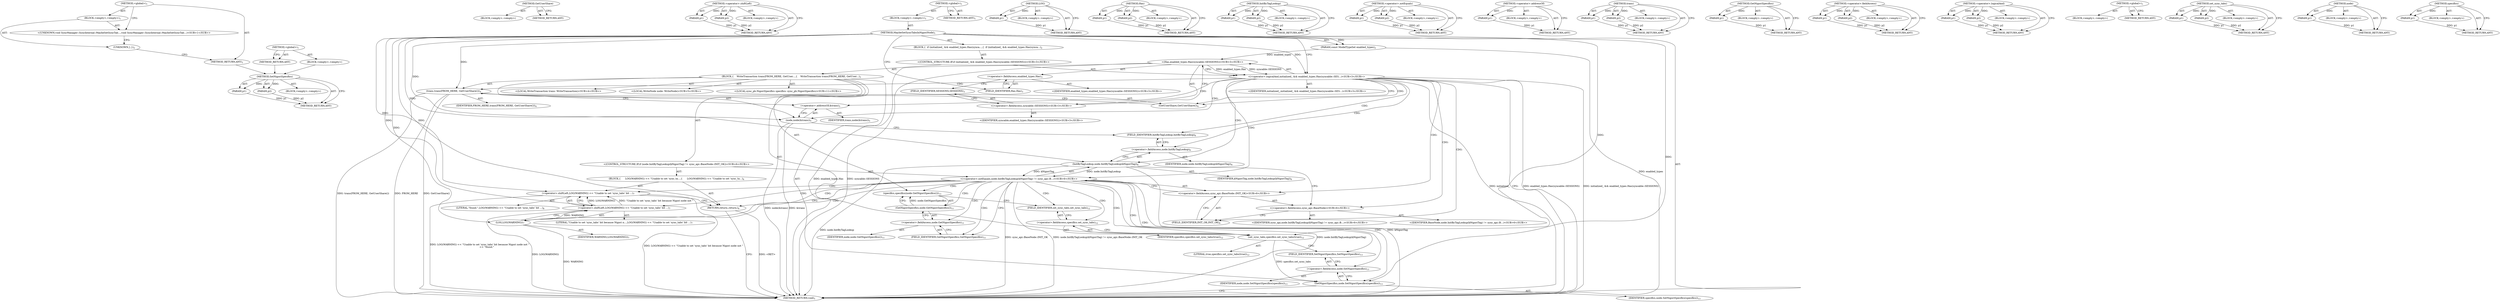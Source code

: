 digraph "&lt;global&gt;" {
vulnerable_160 [label=<(METHOD,SetNigoriSpecifics)>];
vulnerable_161 [label=<(PARAM,p1)>];
vulnerable_162 [label=<(PARAM,p2)>];
vulnerable_163 [label=<(BLOCK,&lt;empty&gt;,&lt;empty&gt;)>];
vulnerable_164 [label=<(METHOD_RETURN,ANY)>];
vulnerable_117 [label=<(METHOD,GetUserShare)>];
vulnerable_118 [label=<(BLOCK,&lt;empty&gt;,&lt;empty&gt;)>];
vulnerable_119 [label=<(METHOD_RETURN,ANY)>];
vulnerable_138 [label=<(METHOD,&lt;operator&gt;.shiftLeft)>];
vulnerable_139 [label=<(PARAM,p1)>];
vulnerable_140 [label=<(PARAM,p2)>];
vulnerable_141 [label=<(BLOCK,&lt;empty&gt;,&lt;empty&gt;)>];
vulnerable_142 [label=<(METHOD_RETURN,ANY)>];
vulnerable_6 [label=<(METHOD,&lt;global&gt;)<SUB>1</SUB>>];
vulnerable_7 [label=<(BLOCK,&lt;empty&gt;,&lt;empty&gt;)<SUB>1</SUB>>];
vulnerable_8 [label=<(METHOD,MaybeSetSyncTabsInNigoriNode)<SUB>1</SUB>>];
vulnerable_9 [label=<(PARAM,const ModelTypeSet enabled_types)<SUB>2</SUB>>];
vulnerable_10 [label=<(BLOCK,{
  if (initialized_ &amp;&amp; enabled_types.Has(synca...,{
  if (initialized_ &amp;&amp; enabled_types.Has(synca...)<SUB>2</SUB>>];
vulnerable_11 [label="<(CONTROL_STRUCTURE,IF,if (initialized_ &amp;&amp; enabled_types.Has(syncable::SESSIONS)))<SUB>3</SUB>>"];
vulnerable_12 [label="<(&lt;operator&gt;.logicalAnd,initialized_ &amp;&amp; enabled_types.Has(syncable::SES...)<SUB>3</SUB>>"];
vulnerable_13 [label="<(IDENTIFIER,initialized_,initialized_ &amp;&amp; enabled_types.Has(syncable::SES...)<SUB>3</SUB>>"];
vulnerable_14 [label="<(Has,enabled_types.Has(syncable::SESSIONS))<SUB>3</SUB>>"];
vulnerable_15 [label=<(&lt;operator&gt;.fieldAccess,enabled_types.Has)<SUB>3</SUB>>];
vulnerable_16 [label="<(IDENTIFIER,enabled_types,enabled_types.Has(syncable::SESSIONS))<SUB>3</SUB>>"];
vulnerable_17 [label=<(FIELD_IDENTIFIER,Has,Has)<SUB>3</SUB>>];
vulnerable_18 [label="<(&lt;operator&gt;.fieldAccess,syncable::SESSIONS)<SUB>3</SUB>>"];
vulnerable_19 [label="<(IDENTIFIER,syncable,enabled_types.Has(syncable::SESSIONS))<SUB>3</SUB>>"];
vulnerable_20 [label=<(FIELD_IDENTIFIER,SESSIONS,SESSIONS)<SUB>3</SUB>>];
vulnerable_21 [label=<(BLOCK,{
    WriteTransaction trans(FROM_HERE, GetUser...,{
    WriteTransaction trans(FROM_HERE, GetUser...)<SUB>3</SUB>>];
vulnerable_22 [label="<(LOCAL,WriteTransaction trans: WriteTransaction)<SUB>4</SUB>>"];
vulnerable_23 [label=<(trans,trans(FROM_HERE, GetUserShare()))<SUB>4</SUB>>];
vulnerable_24 [label=<(IDENTIFIER,FROM_HERE,trans(FROM_HERE, GetUserShare()))<SUB>4</SUB>>];
vulnerable_25 [label=<(GetUserShare,GetUserShare())<SUB>4</SUB>>];
vulnerable_26 [label="<(LOCAL,WriteNode node: WriteNode)<SUB>5</SUB>>"];
vulnerable_27 [label=<(node,node(&amp;trans))<SUB>5</SUB>>];
vulnerable_28 [label=<(&lt;operator&gt;.addressOf,&amp;trans)<SUB>5</SUB>>];
vulnerable_29 [label=<(IDENTIFIER,trans,node(&amp;trans))<SUB>5</SUB>>];
vulnerable_30 [label="<(CONTROL_STRUCTURE,IF,if (node.InitByTagLookup(kNigoriTag) != sync_api::BaseNode::INIT_OK))<SUB>6</SUB>>"];
vulnerable_31 [label="<(&lt;operator&gt;.notEquals,node.InitByTagLookup(kNigoriTag) != sync_api::B...)<SUB>6</SUB>>"];
vulnerable_32 [label=<(InitByTagLookup,node.InitByTagLookup(kNigoriTag))<SUB>6</SUB>>];
vulnerable_33 [label=<(&lt;operator&gt;.fieldAccess,node.InitByTagLookup)<SUB>6</SUB>>];
vulnerable_34 [label=<(IDENTIFIER,node,node.InitByTagLookup(kNigoriTag))<SUB>6</SUB>>];
vulnerable_35 [label=<(FIELD_IDENTIFIER,InitByTagLookup,InitByTagLookup)<SUB>6</SUB>>];
vulnerable_36 [label=<(IDENTIFIER,kNigoriTag,node.InitByTagLookup(kNigoriTag))<SUB>6</SUB>>];
vulnerable_37 [label="<(&lt;operator&gt;.fieldAccess,sync_api::BaseNode::INIT_OK)<SUB>6</SUB>>"];
vulnerable_38 [label="<(&lt;operator&gt;.fieldAccess,sync_api::BaseNode)<SUB>6</SUB>>"];
vulnerable_39 [label="<(IDENTIFIER,sync_api,node.InitByTagLookup(kNigoriTag) != sync_api::B...)<SUB>6</SUB>>"];
vulnerable_40 [label="<(IDENTIFIER,BaseNode,node.InitByTagLookup(kNigoriTag) != sync_api::B...)<SUB>6</SUB>>"];
vulnerable_41 [label=<(FIELD_IDENTIFIER,INIT_OK,INIT_OK)<SUB>6</SUB>>];
vulnerable_42 [label=<(BLOCK,{
      LOG(WARNING) &lt;&lt; &quot;Unable to set 'sync_ta...,{
      LOG(WARNING) &lt;&lt; &quot;Unable to set 'sync_ta...)<SUB>6</SUB>>];
vulnerable_43 [label=<(&lt;operator&gt;.shiftLeft,LOG(WARNING) &lt;&lt; &quot;Unable to set 'sync_tabs' bit ...)<SUB>7</SUB>>];
vulnerable_44 [label=<(&lt;operator&gt;.shiftLeft,LOG(WARNING) &lt;&lt; &quot;Unable to set 'sync_tabs' bit ...)<SUB>7</SUB>>];
vulnerable_45 [label=<(LOG,LOG(WARNING))<SUB>7</SUB>>];
vulnerable_46 [label=<(IDENTIFIER,WARNING,LOG(WARNING))<SUB>7</SUB>>];
vulnerable_47 [label=<(LITERAL,&quot;Unable to set 'sync_tabs' bit because Nigori n...,LOG(WARNING) &lt;&lt; &quot;Unable to set 'sync_tabs' bit ...)<SUB>7</SUB>>];
vulnerable_48 [label=<(LITERAL,&quot;found.&quot;,LOG(WARNING) &lt;&lt; &quot;Unable to set 'sync_tabs' bit ...)<SUB>8</SUB>>];
vulnerable_49 [label=<(RETURN,return;,return;)<SUB>9</SUB>>];
vulnerable_50 [label="<(LOCAL,sync_pb.NigoriSpecifics specifics: sync_pb.NigoriSpecifics)<SUB>11</SUB>>"];
vulnerable_51 [label=<(specifics,specifics(node.GetNigoriSpecifics()))<SUB>11</SUB>>];
vulnerable_52 [label=<(GetNigoriSpecifics,node.GetNigoriSpecifics())<SUB>11</SUB>>];
vulnerable_53 [label=<(&lt;operator&gt;.fieldAccess,node.GetNigoriSpecifics)<SUB>11</SUB>>];
vulnerable_54 [label=<(IDENTIFIER,node,node.GetNigoriSpecifics())<SUB>11</SUB>>];
vulnerable_55 [label=<(FIELD_IDENTIFIER,GetNigoriSpecifics,GetNigoriSpecifics)<SUB>11</SUB>>];
vulnerable_56 [label=<(set_sync_tabs,specifics.set_sync_tabs(true))<SUB>12</SUB>>];
vulnerable_57 [label=<(&lt;operator&gt;.fieldAccess,specifics.set_sync_tabs)<SUB>12</SUB>>];
vulnerable_58 [label=<(IDENTIFIER,specifics,specifics.set_sync_tabs(true))<SUB>12</SUB>>];
vulnerable_59 [label=<(FIELD_IDENTIFIER,set_sync_tabs,set_sync_tabs)<SUB>12</SUB>>];
vulnerable_60 [label=<(LITERAL,true,specifics.set_sync_tabs(true))<SUB>12</SUB>>];
vulnerable_61 [label=<(SetNigoriSpecifics,node.SetNigoriSpecifics(specifics))<SUB>13</SUB>>];
vulnerable_62 [label=<(&lt;operator&gt;.fieldAccess,node.SetNigoriSpecifics)<SUB>13</SUB>>];
vulnerable_63 [label=<(IDENTIFIER,node,node.SetNigoriSpecifics(specifics))<SUB>13</SUB>>];
vulnerable_64 [label=<(FIELD_IDENTIFIER,SetNigoriSpecifics,SetNigoriSpecifics)<SUB>13</SUB>>];
vulnerable_65 [label=<(IDENTIFIER,specifics,node.SetNigoriSpecifics(specifics))<SUB>13</SUB>>];
vulnerable_66 [label=<(METHOD_RETURN,void)<SUB>1</SUB>>];
vulnerable_68 [label=<(METHOD_RETURN,ANY)<SUB>1</SUB>>];
vulnerable_143 [label=<(METHOD,LOG)>];
vulnerable_144 [label=<(PARAM,p1)>];
vulnerable_145 [label=<(BLOCK,&lt;empty&gt;,&lt;empty&gt;)>];
vulnerable_146 [label=<(METHOD_RETURN,ANY)>];
vulnerable_102 [label=<(METHOD,Has)>];
vulnerable_103 [label=<(PARAM,p1)>];
vulnerable_104 [label=<(PARAM,p2)>];
vulnerable_105 [label=<(BLOCK,&lt;empty&gt;,&lt;empty&gt;)>];
vulnerable_106 [label=<(METHOD_RETURN,ANY)>];
vulnerable_133 [label=<(METHOD,InitByTagLookup)>];
vulnerable_134 [label=<(PARAM,p1)>];
vulnerable_135 [label=<(PARAM,p2)>];
vulnerable_136 [label=<(BLOCK,&lt;empty&gt;,&lt;empty&gt;)>];
vulnerable_137 [label=<(METHOD_RETURN,ANY)>];
vulnerable_128 [label=<(METHOD,&lt;operator&gt;.notEquals)>];
vulnerable_129 [label=<(PARAM,p1)>];
vulnerable_130 [label=<(PARAM,p2)>];
vulnerable_131 [label=<(BLOCK,&lt;empty&gt;,&lt;empty&gt;)>];
vulnerable_132 [label=<(METHOD_RETURN,ANY)>];
vulnerable_124 [label=<(METHOD,&lt;operator&gt;.addressOf)>];
vulnerable_125 [label=<(PARAM,p1)>];
vulnerable_126 [label=<(BLOCK,&lt;empty&gt;,&lt;empty&gt;)>];
vulnerable_127 [label=<(METHOD_RETURN,ANY)>];
vulnerable_112 [label=<(METHOD,trans)>];
vulnerable_113 [label=<(PARAM,p1)>];
vulnerable_114 [label=<(PARAM,p2)>];
vulnerable_115 [label=<(BLOCK,&lt;empty&gt;,&lt;empty&gt;)>];
vulnerable_116 [label=<(METHOD_RETURN,ANY)>];
vulnerable_151 [label=<(METHOD,GetNigoriSpecifics)>];
vulnerable_152 [label=<(PARAM,p1)>];
vulnerable_153 [label=<(BLOCK,&lt;empty&gt;,&lt;empty&gt;)>];
vulnerable_154 [label=<(METHOD_RETURN,ANY)>];
vulnerable_107 [label=<(METHOD,&lt;operator&gt;.fieldAccess)>];
vulnerable_108 [label=<(PARAM,p1)>];
vulnerable_109 [label=<(PARAM,p2)>];
vulnerable_110 [label=<(BLOCK,&lt;empty&gt;,&lt;empty&gt;)>];
vulnerable_111 [label=<(METHOD_RETURN,ANY)>];
vulnerable_97 [label=<(METHOD,&lt;operator&gt;.logicalAnd)>];
vulnerable_98 [label=<(PARAM,p1)>];
vulnerable_99 [label=<(PARAM,p2)>];
vulnerable_100 [label=<(BLOCK,&lt;empty&gt;,&lt;empty&gt;)>];
vulnerable_101 [label=<(METHOD_RETURN,ANY)>];
vulnerable_91 [label=<(METHOD,&lt;global&gt;)<SUB>1</SUB>>];
vulnerable_92 [label=<(BLOCK,&lt;empty&gt;,&lt;empty&gt;)>];
vulnerable_93 [label=<(METHOD_RETURN,ANY)>];
vulnerable_155 [label=<(METHOD,set_sync_tabs)>];
vulnerable_156 [label=<(PARAM,p1)>];
vulnerable_157 [label=<(PARAM,p2)>];
vulnerable_158 [label=<(BLOCK,&lt;empty&gt;,&lt;empty&gt;)>];
vulnerable_159 [label=<(METHOD_RETURN,ANY)>];
vulnerable_120 [label=<(METHOD,node)>];
vulnerable_121 [label=<(PARAM,p1)>];
vulnerable_122 [label=<(BLOCK,&lt;empty&gt;,&lt;empty&gt;)>];
vulnerable_123 [label=<(METHOD_RETURN,ANY)>];
vulnerable_147 [label=<(METHOD,specifics)>];
vulnerable_148 [label=<(PARAM,p1)>];
vulnerable_149 [label=<(BLOCK,&lt;empty&gt;,&lt;empty&gt;)>];
vulnerable_150 [label=<(METHOD_RETURN,ANY)>];
fixed_6 [label=<(METHOD,&lt;global&gt;)<SUB>1</SUB>>];
fixed_7 [label=<(BLOCK,&lt;empty&gt;,&lt;empty&gt;)<SUB>1</SUB>>];
fixed_8 [label="<(UNKNOWN,void SyncManager::SyncInternal::MaybeSetSyncTab...,void SyncManager::SyncInternal::MaybeSetSyncTab...)<SUB>1</SUB>>"];
fixed_9 [label=<(UNKNOWN,},})<SUB>2</SUB>>];
fixed_10 [label=<(METHOD_RETURN,ANY)<SUB>1</SUB>>];
fixed_15 [label=<(METHOD,&lt;global&gt;)<SUB>1</SUB>>];
fixed_16 [label=<(BLOCK,&lt;empty&gt;,&lt;empty&gt;)>];
fixed_17 [label=<(METHOD_RETURN,ANY)>];
vulnerable_160 -> vulnerable_161  [key=0, label="AST: "];
vulnerable_160 -> vulnerable_161  [key=1, label="DDG: "];
vulnerable_160 -> vulnerable_163  [key=0, label="AST: "];
vulnerable_160 -> vulnerable_162  [key=0, label="AST: "];
vulnerable_160 -> vulnerable_162  [key=1, label="DDG: "];
vulnerable_160 -> vulnerable_164  [key=0, label="AST: "];
vulnerable_160 -> vulnerable_164  [key=1, label="CFG: "];
vulnerable_161 -> vulnerable_164  [key=0, label="DDG: p1"];
vulnerable_162 -> vulnerable_164  [key=0, label="DDG: p2"];
vulnerable_117 -> vulnerable_118  [key=0, label="AST: "];
vulnerable_117 -> vulnerable_119  [key=0, label="AST: "];
vulnerable_117 -> vulnerable_119  [key=1, label="CFG: "];
vulnerable_138 -> vulnerable_139  [key=0, label="AST: "];
vulnerable_138 -> vulnerable_139  [key=1, label="DDG: "];
vulnerable_138 -> vulnerable_141  [key=0, label="AST: "];
vulnerable_138 -> vulnerable_140  [key=0, label="AST: "];
vulnerable_138 -> vulnerable_140  [key=1, label="DDG: "];
vulnerable_138 -> vulnerable_142  [key=0, label="AST: "];
vulnerable_138 -> vulnerable_142  [key=1, label="CFG: "];
vulnerable_139 -> vulnerable_142  [key=0, label="DDG: p1"];
vulnerable_140 -> vulnerable_142  [key=0, label="DDG: p2"];
vulnerable_6 -> vulnerable_7  [key=0, label="AST: "];
vulnerable_6 -> vulnerable_68  [key=0, label="AST: "];
vulnerable_6 -> vulnerable_68  [key=1, label="CFG: "];
vulnerable_7 -> vulnerable_8  [key=0, label="AST: "];
vulnerable_8 -> vulnerable_9  [key=0, label="AST: "];
vulnerable_8 -> vulnerable_9  [key=1, label="DDG: "];
vulnerable_8 -> vulnerable_10  [key=0, label="AST: "];
vulnerable_8 -> vulnerable_66  [key=0, label="AST: "];
vulnerable_8 -> vulnerable_12  [key=0, label="CFG: "];
vulnerable_8 -> vulnerable_12  [key=1, label="DDG: "];
vulnerable_8 -> vulnerable_17  [key=0, label="CFG: "];
vulnerable_8 -> vulnerable_23  [key=0, label="DDG: "];
vulnerable_8 -> vulnerable_27  [key=0, label="DDG: "];
vulnerable_8 -> vulnerable_56  [key=0, label="DDG: "];
vulnerable_8 -> vulnerable_61  [key=0, label="DDG: "];
vulnerable_8 -> vulnerable_49  [key=0, label="DDG: "];
vulnerable_8 -> vulnerable_32  [key=0, label="DDG: "];
vulnerable_8 -> vulnerable_43  [key=0, label="DDG: "];
vulnerable_8 -> vulnerable_44  [key=0, label="DDG: "];
vulnerable_8 -> vulnerable_45  [key=0, label="DDG: "];
vulnerable_9 -> vulnerable_66  [key=0, label="DDG: enabled_types"];
vulnerable_9 -> vulnerable_14  [key=0, label="DDG: enabled_types"];
vulnerable_10 -> vulnerable_11  [key=0, label="AST: "];
vulnerable_11 -> vulnerable_12  [key=0, label="AST: "];
vulnerable_11 -> vulnerable_21  [key=0, label="AST: "];
vulnerable_12 -> vulnerable_13  [key=0, label="AST: "];
vulnerable_12 -> vulnerable_14  [key=0, label="AST: "];
vulnerable_12 -> vulnerable_66  [key=0, label="CFG: "];
vulnerable_12 -> vulnerable_66  [key=1, label="DDG: enabled_types.Has(syncable::SESSIONS)"];
vulnerable_12 -> vulnerable_66  [key=2, label="DDG: initialized_ &amp;&amp; enabled_types.Has(syncable::SESSIONS)"];
vulnerable_12 -> vulnerable_66  [key=3, label="DDG: initialized_"];
vulnerable_12 -> vulnerable_25  [key=0, label="CFG: "];
vulnerable_12 -> vulnerable_25  [key=1, label="CDG: "];
vulnerable_12 -> vulnerable_32  [key=0, label="CDG: "];
vulnerable_12 -> vulnerable_33  [key=0, label="CDG: "];
vulnerable_12 -> vulnerable_23  [key=0, label="CDG: "];
vulnerable_12 -> vulnerable_28  [key=0, label="CDG: "];
vulnerable_12 -> vulnerable_37  [key=0, label="CDG: "];
vulnerable_12 -> vulnerable_38  [key=0, label="CDG: "];
vulnerable_12 -> vulnerable_41  [key=0, label="CDG: "];
vulnerable_12 -> vulnerable_27  [key=0, label="CDG: "];
vulnerable_12 -> vulnerable_35  [key=0, label="CDG: "];
vulnerable_12 -> vulnerable_31  [key=0, label="CDG: "];
vulnerable_14 -> vulnerable_15  [key=0, label="AST: "];
vulnerable_14 -> vulnerable_18  [key=0, label="AST: "];
vulnerable_14 -> vulnerable_12  [key=0, label="CFG: "];
vulnerable_14 -> vulnerable_12  [key=1, label="DDG: enabled_types.Has"];
vulnerable_14 -> vulnerable_12  [key=2, label="DDG: syncable::SESSIONS"];
vulnerable_14 -> vulnerable_66  [key=0, label="DDG: enabled_types.Has"];
vulnerable_14 -> vulnerable_66  [key=1, label="DDG: syncable::SESSIONS"];
vulnerable_15 -> vulnerable_16  [key=0, label="AST: "];
vulnerable_15 -> vulnerable_17  [key=0, label="AST: "];
vulnerable_15 -> vulnerable_20  [key=0, label="CFG: "];
vulnerable_17 -> vulnerable_15  [key=0, label="CFG: "];
vulnerable_18 -> vulnerable_19  [key=0, label="AST: "];
vulnerable_18 -> vulnerable_20  [key=0, label="AST: "];
vulnerable_18 -> vulnerable_14  [key=0, label="CFG: "];
vulnerable_20 -> vulnerable_18  [key=0, label="CFG: "];
vulnerable_21 -> vulnerable_22  [key=0, label="AST: "];
vulnerable_21 -> vulnerable_23  [key=0, label="AST: "];
vulnerable_21 -> vulnerable_26  [key=0, label="AST: "];
vulnerable_21 -> vulnerable_27  [key=0, label="AST: "];
vulnerable_21 -> vulnerable_30  [key=0, label="AST: "];
vulnerable_21 -> vulnerable_50  [key=0, label="AST: "];
vulnerable_21 -> vulnerable_51  [key=0, label="AST: "];
vulnerable_21 -> vulnerable_56  [key=0, label="AST: "];
vulnerable_21 -> vulnerable_61  [key=0, label="AST: "];
vulnerable_23 -> vulnerable_24  [key=0, label="AST: "];
vulnerable_23 -> vulnerable_25  [key=0, label="AST: "];
vulnerable_23 -> vulnerable_28  [key=0, label="CFG: "];
vulnerable_23 -> vulnerable_66  [key=0, label="DDG: GetUserShare()"];
vulnerable_23 -> vulnerable_66  [key=1, label="DDG: trans(FROM_HERE, GetUserShare())"];
vulnerable_23 -> vulnerable_66  [key=2, label="DDG: FROM_HERE"];
vulnerable_25 -> vulnerable_23  [key=0, label="CFG: "];
vulnerable_27 -> vulnerable_28  [key=0, label="AST: "];
vulnerable_27 -> vulnerable_35  [key=0, label="CFG: "];
vulnerable_27 -> vulnerable_66  [key=0, label="DDG: &amp;trans"];
vulnerable_27 -> vulnerable_66  [key=1, label="DDG: node(&amp;trans)"];
vulnerable_28 -> vulnerable_29  [key=0, label="AST: "];
vulnerable_28 -> vulnerable_27  [key=0, label="CFG: "];
vulnerable_30 -> vulnerable_31  [key=0, label="AST: "];
vulnerable_30 -> vulnerable_42  [key=0, label="AST: "];
vulnerable_31 -> vulnerable_32  [key=0, label="AST: "];
vulnerable_31 -> vulnerable_37  [key=0, label="AST: "];
vulnerable_31 -> vulnerable_45  [key=0, label="CFG: "];
vulnerable_31 -> vulnerable_45  [key=1, label="CDG: "];
vulnerable_31 -> vulnerable_55  [key=0, label="CFG: "];
vulnerable_31 -> vulnerable_55  [key=1, label="CDG: "];
vulnerable_31 -> vulnerable_66  [key=0, label="DDG: node.InitByTagLookup(kNigoriTag)"];
vulnerable_31 -> vulnerable_66  [key=1, label="DDG: sync_api::BaseNode::INIT_OK"];
vulnerable_31 -> vulnerable_66  [key=2, label="DDG: node.InitByTagLookup(kNigoriTag) != sync_api::BaseNode::INIT_OK"];
vulnerable_31 -> vulnerable_49  [key=0, label="CDG: "];
vulnerable_31 -> vulnerable_61  [key=0, label="CDG: "];
vulnerable_31 -> vulnerable_64  [key=0, label="CDG: "];
vulnerable_31 -> vulnerable_51  [key=0, label="CDG: "];
vulnerable_31 -> vulnerable_57  [key=0, label="CDG: "];
vulnerable_31 -> vulnerable_52  [key=0, label="CDG: "];
vulnerable_31 -> vulnerable_53  [key=0, label="CDG: "];
vulnerable_31 -> vulnerable_56  [key=0, label="CDG: "];
vulnerable_31 -> vulnerable_59  [key=0, label="CDG: "];
vulnerable_31 -> vulnerable_44  [key=0, label="CDG: "];
vulnerable_31 -> vulnerable_62  [key=0, label="CDG: "];
vulnerable_31 -> vulnerable_43  [key=0, label="CDG: "];
vulnerable_32 -> vulnerable_33  [key=0, label="AST: "];
vulnerable_32 -> vulnerable_36  [key=0, label="AST: "];
vulnerable_32 -> vulnerable_38  [key=0, label="CFG: "];
vulnerable_32 -> vulnerable_66  [key=0, label="DDG: node.InitByTagLookup"];
vulnerable_32 -> vulnerable_66  [key=1, label="DDG: kNigoriTag"];
vulnerable_32 -> vulnerable_31  [key=0, label="DDG: node.InitByTagLookup"];
vulnerable_32 -> vulnerable_31  [key=1, label="DDG: kNigoriTag"];
vulnerable_33 -> vulnerable_34  [key=0, label="AST: "];
vulnerable_33 -> vulnerable_35  [key=0, label="AST: "];
vulnerable_33 -> vulnerable_32  [key=0, label="CFG: "];
vulnerable_35 -> vulnerable_33  [key=0, label="CFG: "];
vulnerable_37 -> vulnerable_38  [key=0, label="AST: "];
vulnerable_37 -> vulnerable_41  [key=0, label="AST: "];
vulnerable_37 -> vulnerable_31  [key=0, label="CFG: "];
vulnerable_38 -> vulnerable_39  [key=0, label="AST: "];
vulnerable_38 -> vulnerable_40  [key=0, label="AST: "];
vulnerable_38 -> vulnerable_41  [key=0, label="CFG: "];
vulnerable_41 -> vulnerable_37  [key=0, label="CFG: "];
vulnerable_42 -> vulnerable_43  [key=0, label="AST: "];
vulnerable_42 -> vulnerable_49  [key=0, label="AST: "];
vulnerable_43 -> vulnerable_44  [key=0, label="AST: "];
vulnerable_43 -> vulnerable_48  [key=0, label="AST: "];
vulnerable_43 -> vulnerable_49  [key=0, label="CFG: "];
vulnerable_43 -> vulnerable_66  [key=0, label="DDG: LOG(WARNING) &lt;&lt; &quot;Unable to set 'sync_tabs' bit because Nigori node not &quot;"];
vulnerable_43 -> vulnerable_66  [key=1, label="DDG: LOG(WARNING) &lt;&lt; &quot;Unable to set 'sync_tabs' bit because Nigori node not &quot;
                   &lt;&lt; &quot;found.&quot;"];
vulnerable_44 -> vulnerable_45  [key=0, label="AST: "];
vulnerable_44 -> vulnerable_47  [key=0, label="AST: "];
vulnerable_44 -> vulnerable_43  [key=0, label="CFG: "];
vulnerable_44 -> vulnerable_43  [key=1, label="DDG: LOG(WARNING)"];
vulnerable_44 -> vulnerable_43  [key=2, label="DDG: &quot;Unable to set 'sync_tabs' bit because Nigori node not &quot;"];
vulnerable_44 -> vulnerable_66  [key=0, label="DDG: LOG(WARNING)"];
vulnerable_45 -> vulnerable_46  [key=0, label="AST: "];
vulnerable_45 -> vulnerable_44  [key=0, label="CFG: "];
vulnerable_45 -> vulnerable_44  [key=1, label="DDG: WARNING"];
vulnerable_45 -> vulnerable_66  [key=0, label="DDG: WARNING"];
vulnerable_49 -> vulnerable_66  [key=0, label="CFG: "];
vulnerable_49 -> vulnerable_66  [key=1, label="DDG: &lt;RET&gt;"];
vulnerable_51 -> vulnerable_52  [key=0, label="AST: "];
vulnerable_51 -> vulnerable_59  [key=0, label="CFG: "];
vulnerable_52 -> vulnerable_53  [key=0, label="AST: "];
vulnerable_52 -> vulnerable_51  [key=0, label="CFG: "];
vulnerable_52 -> vulnerable_51  [key=1, label="DDG: node.GetNigoriSpecifics"];
vulnerable_53 -> vulnerable_54  [key=0, label="AST: "];
vulnerable_53 -> vulnerable_55  [key=0, label="AST: "];
vulnerable_53 -> vulnerable_52  [key=0, label="CFG: "];
vulnerable_55 -> vulnerable_53  [key=0, label="CFG: "];
vulnerable_56 -> vulnerable_57  [key=0, label="AST: "];
vulnerable_56 -> vulnerable_60  [key=0, label="AST: "];
vulnerable_56 -> vulnerable_64  [key=0, label="CFG: "];
vulnerable_56 -> vulnerable_61  [key=0, label="DDG: specifics.set_sync_tabs"];
vulnerable_57 -> vulnerable_58  [key=0, label="AST: "];
vulnerable_57 -> vulnerable_59  [key=0, label="AST: "];
vulnerable_57 -> vulnerable_56  [key=0, label="CFG: "];
vulnerable_59 -> vulnerable_57  [key=0, label="CFG: "];
vulnerable_61 -> vulnerable_62  [key=0, label="AST: "];
vulnerable_61 -> vulnerable_65  [key=0, label="AST: "];
vulnerable_61 -> vulnerable_66  [key=0, label="CFG: "];
vulnerable_62 -> vulnerable_63  [key=0, label="AST: "];
vulnerable_62 -> vulnerable_64  [key=0, label="AST: "];
vulnerable_62 -> vulnerable_61  [key=0, label="CFG: "];
vulnerable_64 -> vulnerable_62  [key=0, label="CFG: "];
vulnerable_143 -> vulnerable_144  [key=0, label="AST: "];
vulnerable_143 -> vulnerable_144  [key=1, label="DDG: "];
vulnerable_143 -> vulnerable_145  [key=0, label="AST: "];
vulnerable_143 -> vulnerable_146  [key=0, label="AST: "];
vulnerable_143 -> vulnerable_146  [key=1, label="CFG: "];
vulnerable_144 -> vulnerable_146  [key=0, label="DDG: p1"];
vulnerable_102 -> vulnerable_103  [key=0, label="AST: "];
vulnerable_102 -> vulnerable_103  [key=1, label="DDG: "];
vulnerable_102 -> vulnerable_105  [key=0, label="AST: "];
vulnerable_102 -> vulnerable_104  [key=0, label="AST: "];
vulnerable_102 -> vulnerable_104  [key=1, label="DDG: "];
vulnerable_102 -> vulnerable_106  [key=0, label="AST: "];
vulnerable_102 -> vulnerable_106  [key=1, label="CFG: "];
vulnerable_103 -> vulnerable_106  [key=0, label="DDG: p1"];
vulnerable_104 -> vulnerable_106  [key=0, label="DDG: p2"];
vulnerable_133 -> vulnerable_134  [key=0, label="AST: "];
vulnerable_133 -> vulnerable_134  [key=1, label="DDG: "];
vulnerable_133 -> vulnerable_136  [key=0, label="AST: "];
vulnerable_133 -> vulnerable_135  [key=0, label="AST: "];
vulnerable_133 -> vulnerable_135  [key=1, label="DDG: "];
vulnerable_133 -> vulnerable_137  [key=0, label="AST: "];
vulnerable_133 -> vulnerable_137  [key=1, label="CFG: "];
vulnerable_134 -> vulnerable_137  [key=0, label="DDG: p1"];
vulnerable_135 -> vulnerable_137  [key=0, label="DDG: p2"];
vulnerable_128 -> vulnerable_129  [key=0, label="AST: "];
vulnerable_128 -> vulnerable_129  [key=1, label="DDG: "];
vulnerable_128 -> vulnerable_131  [key=0, label="AST: "];
vulnerable_128 -> vulnerable_130  [key=0, label="AST: "];
vulnerable_128 -> vulnerable_130  [key=1, label="DDG: "];
vulnerable_128 -> vulnerable_132  [key=0, label="AST: "];
vulnerable_128 -> vulnerable_132  [key=1, label="CFG: "];
vulnerable_129 -> vulnerable_132  [key=0, label="DDG: p1"];
vulnerable_130 -> vulnerable_132  [key=0, label="DDG: p2"];
vulnerable_124 -> vulnerable_125  [key=0, label="AST: "];
vulnerable_124 -> vulnerable_125  [key=1, label="DDG: "];
vulnerable_124 -> vulnerable_126  [key=0, label="AST: "];
vulnerable_124 -> vulnerable_127  [key=0, label="AST: "];
vulnerable_124 -> vulnerable_127  [key=1, label="CFG: "];
vulnerable_125 -> vulnerable_127  [key=0, label="DDG: p1"];
vulnerable_112 -> vulnerable_113  [key=0, label="AST: "];
vulnerable_112 -> vulnerable_113  [key=1, label="DDG: "];
vulnerable_112 -> vulnerable_115  [key=0, label="AST: "];
vulnerable_112 -> vulnerable_114  [key=0, label="AST: "];
vulnerable_112 -> vulnerable_114  [key=1, label="DDG: "];
vulnerable_112 -> vulnerable_116  [key=0, label="AST: "];
vulnerable_112 -> vulnerable_116  [key=1, label="CFG: "];
vulnerable_113 -> vulnerable_116  [key=0, label="DDG: p1"];
vulnerable_114 -> vulnerable_116  [key=0, label="DDG: p2"];
vulnerable_151 -> vulnerable_152  [key=0, label="AST: "];
vulnerable_151 -> vulnerable_152  [key=1, label="DDG: "];
vulnerable_151 -> vulnerable_153  [key=0, label="AST: "];
vulnerable_151 -> vulnerable_154  [key=0, label="AST: "];
vulnerable_151 -> vulnerable_154  [key=1, label="CFG: "];
vulnerable_152 -> vulnerable_154  [key=0, label="DDG: p1"];
vulnerable_107 -> vulnerable_108  [key=0, label="AST: "];
vulnerable_107 -> vulnerable_108  [key=1, label="DDG: "];
vulnerable_107 -> vulnerable_110  [key=0, label="AST: "];
vulnerable_107 -> vulnerable_109  [key=0, label="AST: "];
vulnerable_107 -> vulnerable_109  [key=1, label="DDG: "];
vulnerable_107 -> vulnerable_111  [key=0, label="AST: "];
vulnerable_107 -> vulnerable_111  [key=1, label="CFG: "];
vulnerable_108 -> vulnerable_111  [key=0, label="DDG: p1"];
vulnerable_109 -> vulnerable_111  [key=0, label="DDG: p2"];
vulnerable_97 -> vulnerable_98  [key=0, label="AST: "];
vulnerable_97 -> vulnerable_98  [key=1, label="DDG: "];
vulnerable_97 -> vulnerable_100  [key=0, label="AST: "];
vulnerable_97 -> vulnerable_99  [key=0, label="AST: "];
vulnerable_97 -> vulnerable_99  [key=1, label="DDG: "];
vulnerable_97 -> vulnerable_101  [key=0, label="AST: "];
vulnerable_97 -> vulnerable_101  [key=1, label="CFG: "];
vulnerable_98 -> vulnerable_101  [key=0, label="DDG: p1"];
vulnerable_99 -> vulnerable_101  [key=0, label="DDG: p2"];
vulnerable_91 -> vulnerable_92  [key=0, label="AST: "];
vulnerable_91 -> vulnerable_93  [key=0, label="AST: "];
vulnerable_91 -> vulnerable_93  [key=1, label="CFG: "];
vulnerable_155 -> vulnerable_156  [key=0, label="AST: "];
vulnerable_155 -> vulnerable_156  [key=1, label="DDG: "];
vulnerable_155 -> vulnerable_158  [key=0, label="AST: "];
vulnerable_155 -> vulnerable_157  [key=0, label="AST: "];
vulnerable_155 -> vulnerable_157  [key=1, label="DDG: "];
vulnerable_155 -> vulnerable_159  [key=0, label="AST: "];
vulnerable_155 -> vulnerable_159  [key=1, label="CFG: "];
vulnerable_156 -> vulnerable_159  [key=0, label="DDG: p1"];
vulnerable_157 -> vulnerable_159  [key=0, label="DDG: p2"];
vulnerable_120 -> vulnerable_121  [key=0, label="AST: "];
vulnerable_120 -> vulnerable_121  [key=1, label="DDG: "];
vulnerable_120 -> vulnerable_122  [key=0, label="AST: "];
vulnerable_120 -> vulnerable_123  [key=0, label="AST: "];
vulnerable_120 -> vulnerable_123  [key=1, label="CFG: "];
vulnerable_121 -> vulnerable_123  [key=0, label="DDG: p1"];
vulnerable_147 -> vulnerable_148  [key=0, label="AST: "];
vulnerable_147 -> vulnerable_148  [key=1, label="DDG: "];
vulnerable_147 -> vulnerable_149  [key=0, label="AST: "];
vulnerable_147 -> vulnerable_150  [key=0, label="AST: "];
vulnerable_147 -> vulnerable_150  [key=1, label="CFG: "];
vulnerable_148 -> vulnerable_150  [key=0, label="DDG: p1"];
fixed_6 -> fixed_7  [key=0, label="AST: "];
fixed_6 -> fixed_10  [key=0, label="AST: "];
fixed_6 -> fixed_8  [key=0, label="CFG: "];
fixed_7 -> fixed_8  [key=0, label="AST: "];
fixed_7 -> fixed_9  [key=0, label="AST: "];
fixed_8 -> fixed_9  [key=0, label="CFG: "];
fixed_9 -> fixed_10  [key=0, label="CFG: "];
fixed_10 -> vulnerable_160  [key=0];
fixed_15 -> fixed_16  [key=0, label="AST: "];
fixed_15 -> fixed_17  [key=0, label="AST: "];
fixed_15 -> fixed_17  [key=1, label="CFG: "];
fixed_16 -> vulnerable_160  [key=0];
fixed_17 -> vulnerable_160  [key=0];
}
